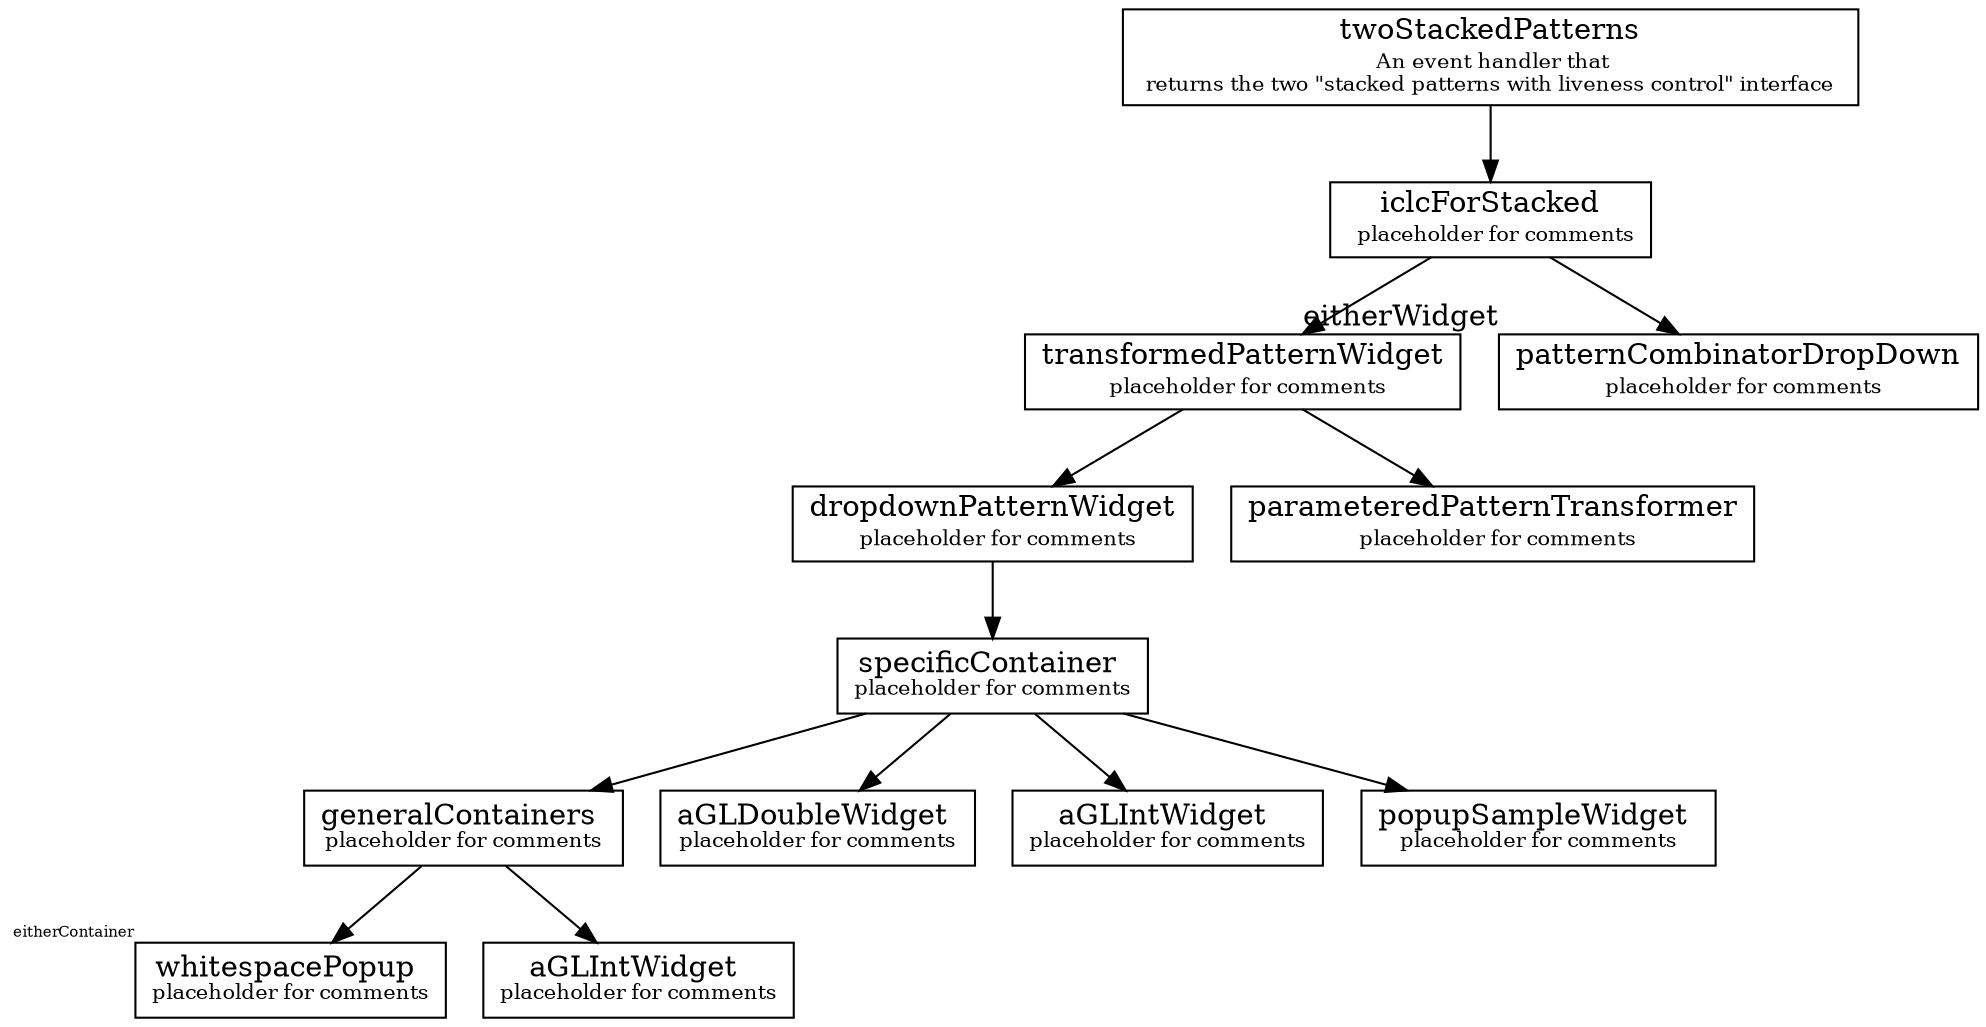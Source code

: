 digraph twoStackedPatterns {
              node [shape=record, labelloc=b];
              twoStackedPatterns [label=<twoStackedPatterns<BR /> <FONT POINT-SIZE="10">An event handler that <BR /> returns the two "stacked patterns with liveness control" interface </FONT>>];
              iclcForStacked [label=<iclcForStacked<BR /> <FONT POINT-SIZE="10">placeholder for comments</FONT>> ];
              transformedPatternWidget [label=<transformedPatternWidget<BR /> <FONT POINT-SIZE="10">placeholder for comments</FONT>> ];
              patternCombinatorDropDown [label=<patternCombinatorDropDown<BR /> <FONT POINT-SIZE="10">placeholder for comments</FONT>>, xlabel=<eitherWidget>];
              dropdownPatternWidget [label=<dropdownPatternWidget<BR /> <FONT POINT-SIZE="10">placeholder for comments</FONT>>];
              parameteredPatternTransformer [label=<parameteredPatternTransformer<BR /> <FONT POINT-SIZE="10">placeholder for comments</FONT>>];
              whitespacePopup [xlabel=<<FONT POINT-SIZE="7"> eitherContainer</FONT>>];
              generalContainer [label=<generalContainers <BR/><FONT POINT-SIZE="10">placeholder for comments</FONT>>];
              specificContainer [label=<specificContainer <BR/><FONT POINT-SIZE="10">placeholder for comments</FONT>>];
              aGLWidget [label=<aGLIntWidget <BR/><FONT POINT-SIZE="10">placeholder for comments</FONT>>];
              aGLDoubleWidget [label=<aGLDoubleWidget <BR/><FONT POINT-SIZE="10">placeholder for comments</FONT>>];
              aGLIntWidget [label=<aGLIntWidget <BR/><FONT POINT-SIZE="10">placeholder for comments</FONT>>];
              popupSampleWidget [label=<popupSampleWidget <BR/><FONT POINT-SIZE="10">placeholder for comments</FONT>>];
              whitespacePopup [label=<whitespacePopup <BR/><FONT POINT-SIZE="10">placeholder for comments</FONT>>];

              twoStackedPatterns -> iclcForStacked
              iclcForStacked -> transformedPatternWidget
              iclcForStacked -> patternCombinatorDropDown
              transformedPatternWidget -> dropdownPatternWidget
              dropdownPatternWidget -> specificContainer
              specificContainer -> generalContainer
              generalContainer -> aGLWidget
              generalContainer -> whitespacePopup

//specificContainer right branch
              specificContainer -> aGLDoubleWidget
              specificContainer -> aGLIntWidget
              specificContainer -> popupSampleWidget

              transformedPatternWidget -> parameteredPatternTransformer
}
